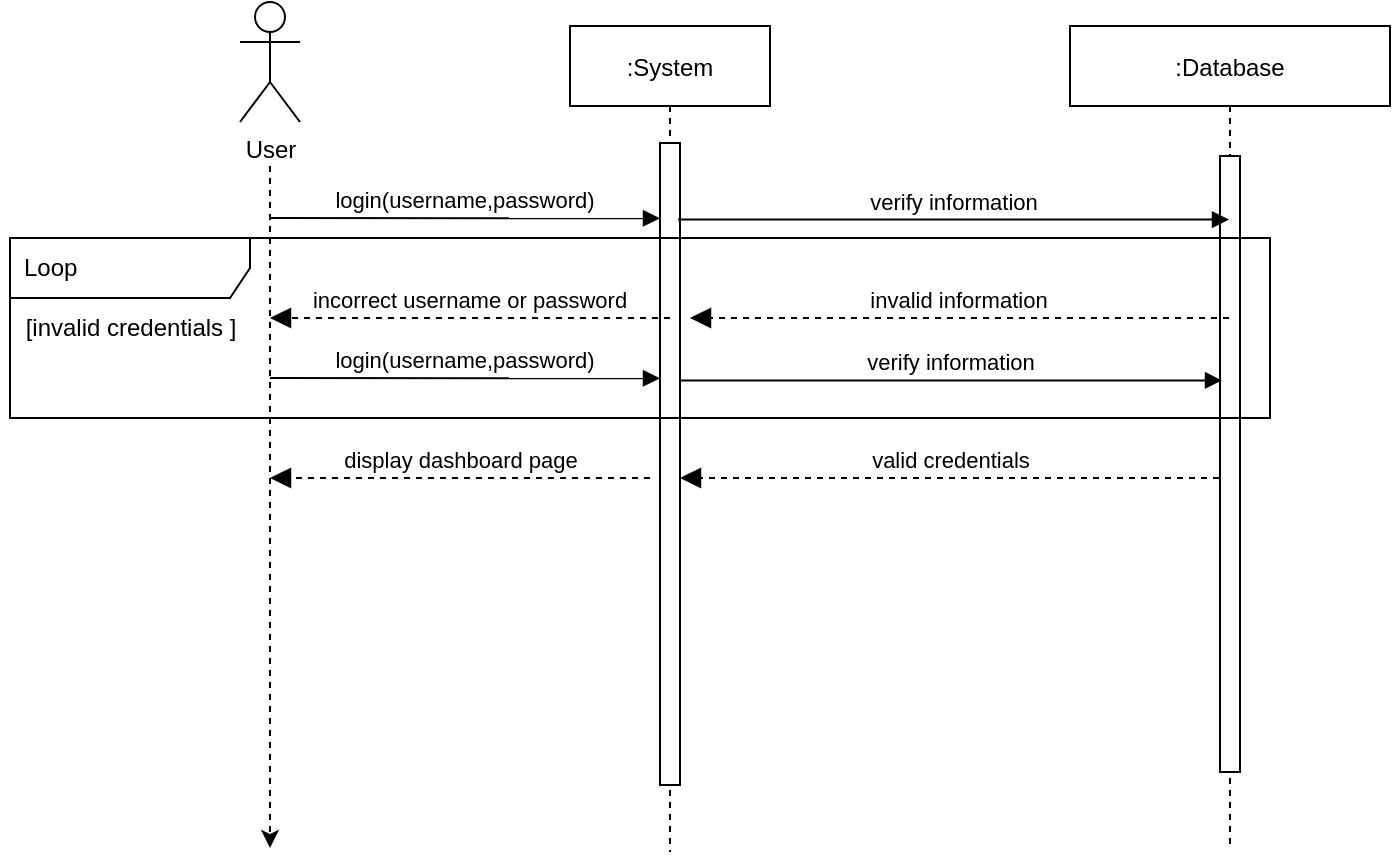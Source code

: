 <mxfile version="20.5.2" type="device"><diagram id="ftrq0-pvhgrtu-oDqwEo" name="Page-4"><mxGraphModel dx="1235" dy="403" grid="0" gridSize="10" guides="1" tooltips="1" connect="1" arrows="1" fold="1" page="0" pageScale="1" pageWidth="850" pageHeight="1100" math="0" shadow="0"><root><mxCell id="0"/><mxCell id="1" parent="0"/><mxCell id="TJY-DoScHWFYff3EMNfF-1" value=":System" style="shape=umlLifeline;perimeter=lifelinePerimeter;container=1;collapsible=0;recursiveResize=0;rounded=0;shadow=0;strokeWidth=1;" parent="1" vertex="1"><mxGeometry x="771" y="642" width="100" height="413" as="geometry"/></mxCell><mxCell id="TJY-DoScHWFYff3EMNfF-2" value="" style="points=[];perimeter=orthogonalPerimeter;rounded=0;shadow=0;strokeWidth=1;" parent="TJY-DoScHWFYff3EMNfF-1" vertex="1"><mxGeometry x="45" y="58.5" width="10" height="321" as="geometry"/></mxCell><mxCell id="TJY-DoScHWFYff3EMNfF-6" value=":Database" style="shape=umlLifeline;perimeter=lifelinePerimeter;container=1;collapsible=0;recursiveResize=0;rounded=0;shadow=0;strokeWidth=1;" parent="1" vertex="1"><mxGeometry x="1021" y="642" width="160" height="410" as="geometry"/></mxCell><mxCell id="TJY-DoScHWFYff3EMNfF-7" value="" style="points=[];perimeter=orthogonalPerimeter;rounded=0;shadow=0;strokeWidth=1;" parent="TJY-DoScHWFYff3EMNfF-6" vertex="1"><mxGeometry x="75" y="65" width="10" height="308" as="geometry"/></mxCell><mxCell id="TJY-DoScHWFYff3EMNfF-11" value="" style="endArrow=classic;html=1;rounded=0;dashed=1;" parent="1" edge="1"><mxGeometry width="50" height="50" relative="1" as="geometry"><mxPoint x="621" y="712" as="sourcePoint"/><mxPoint x="621" y="1053" as="targetPoint"/></mxGeometry></mxCell><mxCell id="1l7ByiNHAT9NoUyF6l57-1" value="invalid information " style="verticalAlign=bottom;endArrow=block;shadow=0;strokeWidth=1;dashed=1;endSize=8;" parent="1" edge="1"><mxGeometry relative="1" as="geometry"><mxPoint x="1100.5" y="788" as="sourcePoint"/><mxPoint x="831" y="788" as="targetPoint"/><Array as="points"/></mxGeometry></mxCell><mxCell id="1l7ByiNHAT9NoUyF6l57-2" value="login(username,password)" style="verticalAlign=bottom;startArrow=none;endArrow=block;startSize=8;shadow=0;strokeWidth=1;entryX=0;entryY=0.197;entryDx=0;entryDy=0;entryPerimeter=0;startFill=0;" parent="1" edge="1"><mxGeometry relative="1" as="geometry"><mxPoint x="621" y="738" as="sourcePoint"/><mxPoint x="816" y="738.13" as="targetPoint"/><Array as="points"/></mxGeometry></mxCell><mxCell id="1l7ByiNHAT9NoUyF6l57-3" value="verify information" style="verticalAlign=bottom;startArrow=none;endArrow=block;startSize=8;shadow=0;strokeWidth=1;startFill=0;exitX=0.54;exitY=0.633;exitDx=0;exitDy=0;exitPerimeter=0;" parent="1" edge="1"><mxGeometry relative="1" as="geometry"><mxPoint x="825" y="738.81" as="sourcePoint"/><mxPoint x="1100.5" y="738.81" as="targetPoint"/><Array as="points"/></mxGeometry></mxCell><mxCell id="1l7ByiNHAT9NoUyF6l57-4" value="incorrect username or password" style="verticalAlign=bottom;endArrow=block;shadow=0;strokeWidth=1;dashed=1;endSize=8;" parent="1" edge="1"><mxGeometry relative="1" as="geometry"><mxPoint x="821" y="788" as="sourcePoint"/><mxPoint x="621" y="788" as="targetPoint"/><Array as="points"><mxPoint x="781" y="788"/><mxPoint x="681" y="788"/></Array></mxGeometry></mxCell><mxCell id="1l7ByiNHAT9NoUyF6l57-5" value="verify information" style="verticalAlign=bottom;startArrow=none;endArrow=block;startSize=8;shadow=0;strokeWidth=1;startFill=0;entryX=0.1;entryY=0.792;entryDx=0;entryDy=0;entryPerimeter=0;" parent="1" edge="1"><mxGeometry relative="1" as="geometry"><mxPoint x="826" y="819.2" as="sourcePoint"/><mxPoint x="1097" y="819.2" as="targetPoint"/><Array as="points"/></mxGeometry></mxCell><mxCell id="1l7ByiNHAT9NoUyF6l57-6" value="login(username,password)" style="verticalAlign=bottom;startArrow=none;endArrow=block;startSize=8;shadow=0;strokeWidth=1;entryX=0;entryY=0.197;entryDx=0;entryDy=0;entryPerimeter=0;startFill=0;" parent="1" edge="1"><mxGeometry relative="1" as="geometry"><mxPoint x="621" y="818" as="sourcePoint"/><mxPoint x="816" y="818.13" as="targetPoint"/><Array as="points"/></mxGeometry></mxCell><mxCell id="1l7ByiNHAT9NoUyF6l57-7" value="valid credentials " style="html=1;verticalAlign=bottom;labelBackgroundColor=none;endArrow=block;endFill=1;rounded=0;endSize=8;dashed=1;" parent="1" edge="1"><mxGeometry width="160" relative="1" as="geometry"><mxPoint x="1095.5" y="868" as="sourcePoint"/><mxPoint x="826" y="868" as="targetPoint"/></mxGeometry></mxCell><mxCell id="1l7ByiNHAT9NoUyF6l57-8" value="display dashboard page" style="html=1;verticalAlign=bottom;labelBackgroundColor=none;endArrow=block;endFill=1;rounded=0;endSize=8;dashed=1;" parent="1" edge="1"><mxGeometry width="160" relative="1" as="geometry"><mxPoint x="811" y="868" as="sourcePoint"/><mxPoint x="621" y="868" as="targetPoint"/></mxGeometry></mxCell><mxCell id="1l7ByiNHAT9NoUyF6l57-9" value="Loop" style="shape=umlFrame;whiteSpace=wrap;html=1;width=120;height=30;boundedLbl=1;verticalAlign=middle;align=left;spacingLeft=5;" parent="1" vertex="1"><mxGeometry x="491" y="748" width="630" height="90" as="geometry"/></mxCell><mxCell id="1l7ByiNHAT9NoUyF6l57-10" value="[invalid credentials ]" style="text;html=1;resizable=0;autosize=1;align=center;verticalAlign=middle;points=[];fillColor=none;strokeColor=none;rounded=0;" parent="1" vertex="1"><mxGeometry x="486" y="778" width="130" height="30" as="geometry"/></mxCell><mxCell id="VFvIfa68ybW0mmw0Hvln-1" value="User" style="shape=umlActor;verticalLabelPosition=bottom;verticalAlign=top;html=1;outlineConnect=0;" parent="1" vertex="1"><mxGeometry x="606" y="630" width="30" height="60" as="geometry"/></mxCell></root></mxGraphModel></diagram></mxfile>